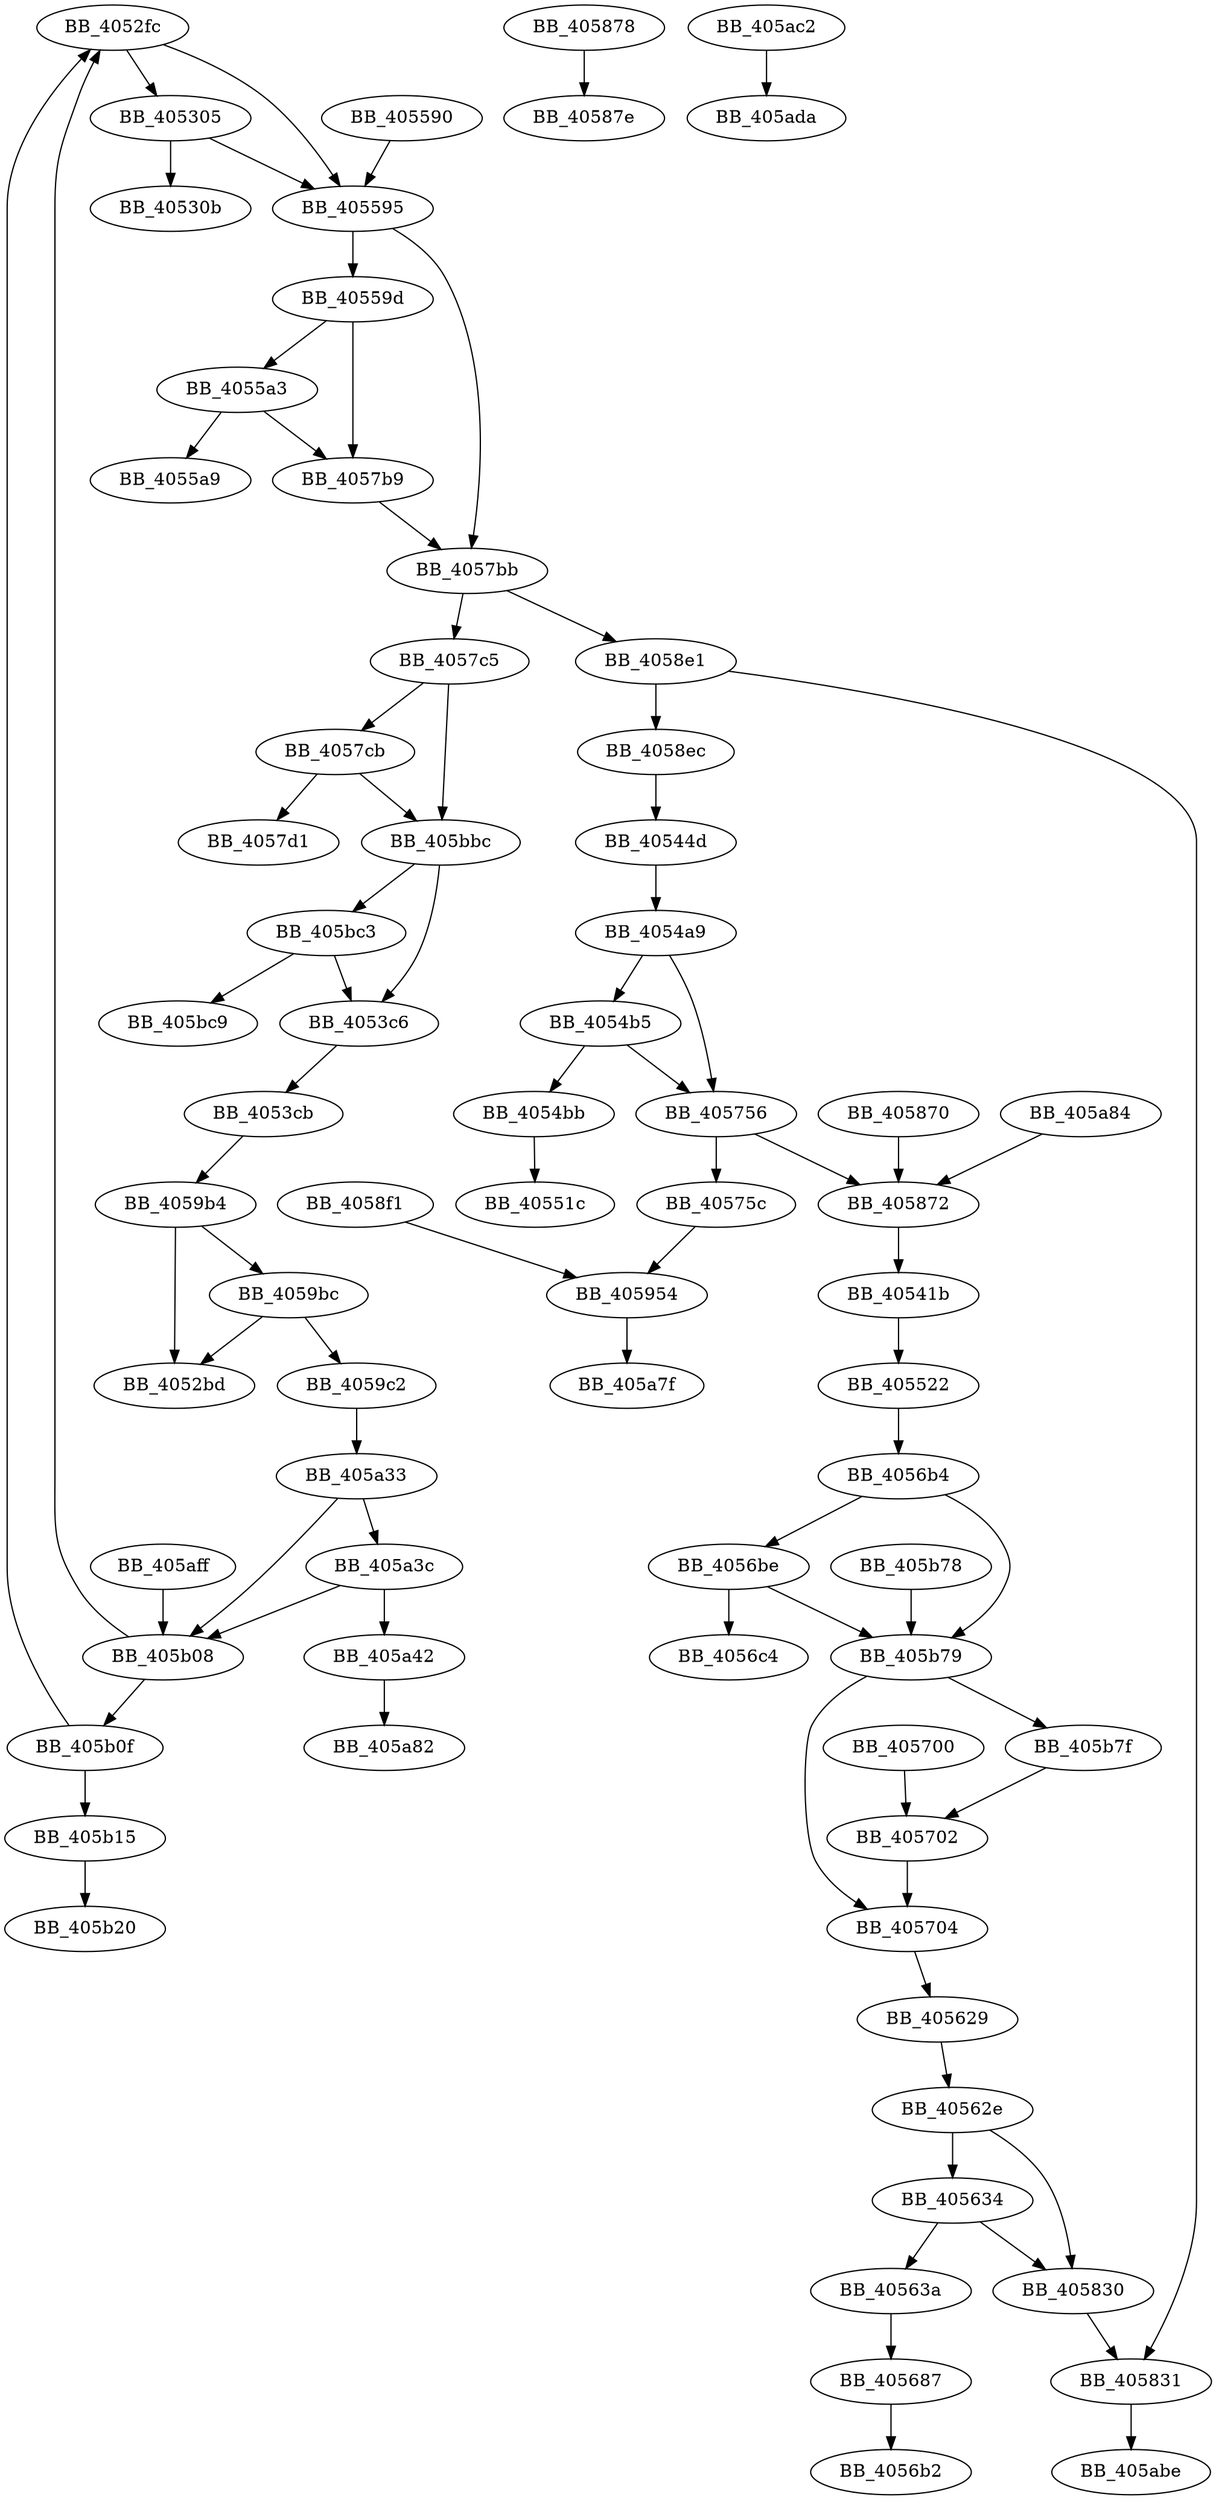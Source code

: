 DiGraph sub_405590{
BB_4052fc->BB_405305
BB_4052fc->BB_405595
BB_405305->BB_40530b
BB_405305->BB_405595
BB_4053c6->BB_4053cb
BB_4053cb->BB_4059b4
BB_40541b->BB_405522
BB_40544d->BB_4054a9
BB_4054a9->BB_4054b5
BB_4054a9->BB_405756
BB_4054b5->BB_4054bb
BB_4054b5->BB_405756
BB_4054bb->BB_40551c
BB_405522->BB_4056b4
BB_405590->BB_405595
BB_405595->BB_40559d
BB_405595->BB_4057bb
BB_40559d->BB_4055a3
BB_40559d->BB_4057b9
BB_4055a3->BB_4055a9
BB_4055a3->BB_4057b9
BB_405629->BB_40562e
BB_40562e->BB_405634
BB_40562e->BB_405830
BB_405634->BB_40563a
BB_405634->BB_405830
BB_40563a->BB_405687
BB_405687->BB_4056b2
BB_4056b4->BB_4056be
BB_4056b4->BB_405b79
BB_4056be->BB_4056c4
BB_4056be->BB_405b79
BB_405700->BB_405702
BB_405702->BB_405704
BB_405704->BB_405629
BB_405756->BB_40575c
BB_405756->BB_405872
BB_40575c->BB_405954
BB_4057b9->BB_4057bb
BB_4057bb->BB_4057c5
BB_4057bb->BB_4058e1
BB_4057c5->BB_4057cb
BB_4057c5->BB_405bbc
BB_4057cb->BB_4057d1
BB_4057cb->BB_405bbc
BB_405830->BB_405831
BB_405831->BB_405abe
BB_405870->BB_405872
BB_405872->BB_40541b
BB_405878->BB_40587e
BB_4058e1->BB_405831
BB_4058e1->BB_4058ec
BB_4058ec->BB_40544d
BB_4058f1->BB_405954
BB_405954->BB_405a7f
BB_4059b4->BB_4052bd
BB_4059b4->BB_4059bc
BB_4059bc->BB_4052bd
BB_4059bc->BB_4059c2
BB_4059c2->BB_405a33
BB_405a33->BB_405a3c
BB_405a33->BB_405b08
BB_405a3c->BB_405a42
BB_405a3c->BB_405b08
BB_405a42->BB_405a82
BB_405a84->BB_405872
BB_405ac2->BB_405ada
BB_405aff->BB_405b08
BB_405b08->BB_4052fc
BB_405b08->BB_405b0f
BB_405b0f->BB_4052fc
BB_405b0f->BB_405b15
BB_405b15->BB_405b20
BB_405b78->BB_405b79
BB_405b79->BB_405704
BB_405b79->BB_405b7f
BB_405b7f->BB_405702
BB_405bbc->BB_4053c6
BB_405bbc->BB_405bc3
BB_405bc3->BB_4053c6
BB_405bc3->BB_405bc9
}
